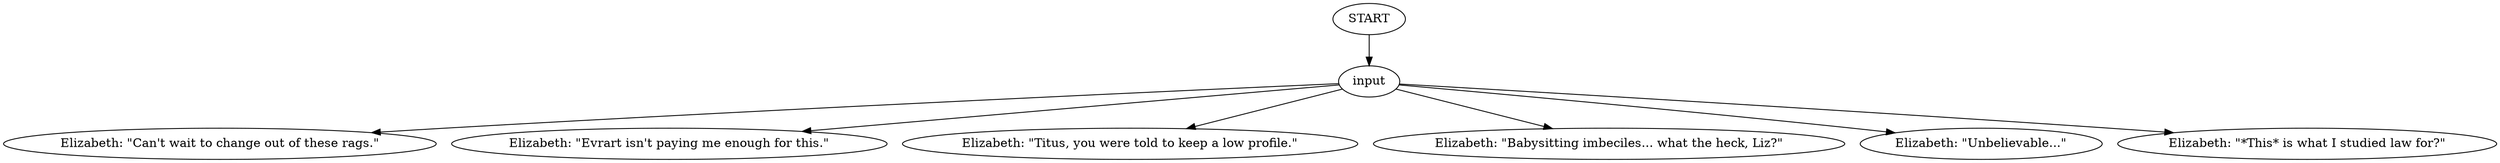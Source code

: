 # WHIRLING F1 / FIXER barks
# Elizabeth barks:
# ==================================================
digraph G {
	  0 [label="START"];
	  1 [label="input"];
	  2 [label="Elizabeth: \"Can't wait to change out of these rags.\""];
	  3 [label="Elizabeth: \"Evrart isn't paying me enough for this.\""];
	  4 [label="Elizabeth: \"Titus, you were told to keep a low profile.\""];
	  5 [label="Elizabeth: \"Babysitting imbeciles... what the heck, Liz?\""];
	  7 [label="Elizabeth: \"Unbelievable...\""];
	  8 [label="Elizabeth: \"*This* is what I studied law for?\""];
	  0 -> 1
	  1 -> 2
	  1 -> 3
	  1 -> 4
	  1 -> 5
	  1 -> 7
	  1 -> 8
}

